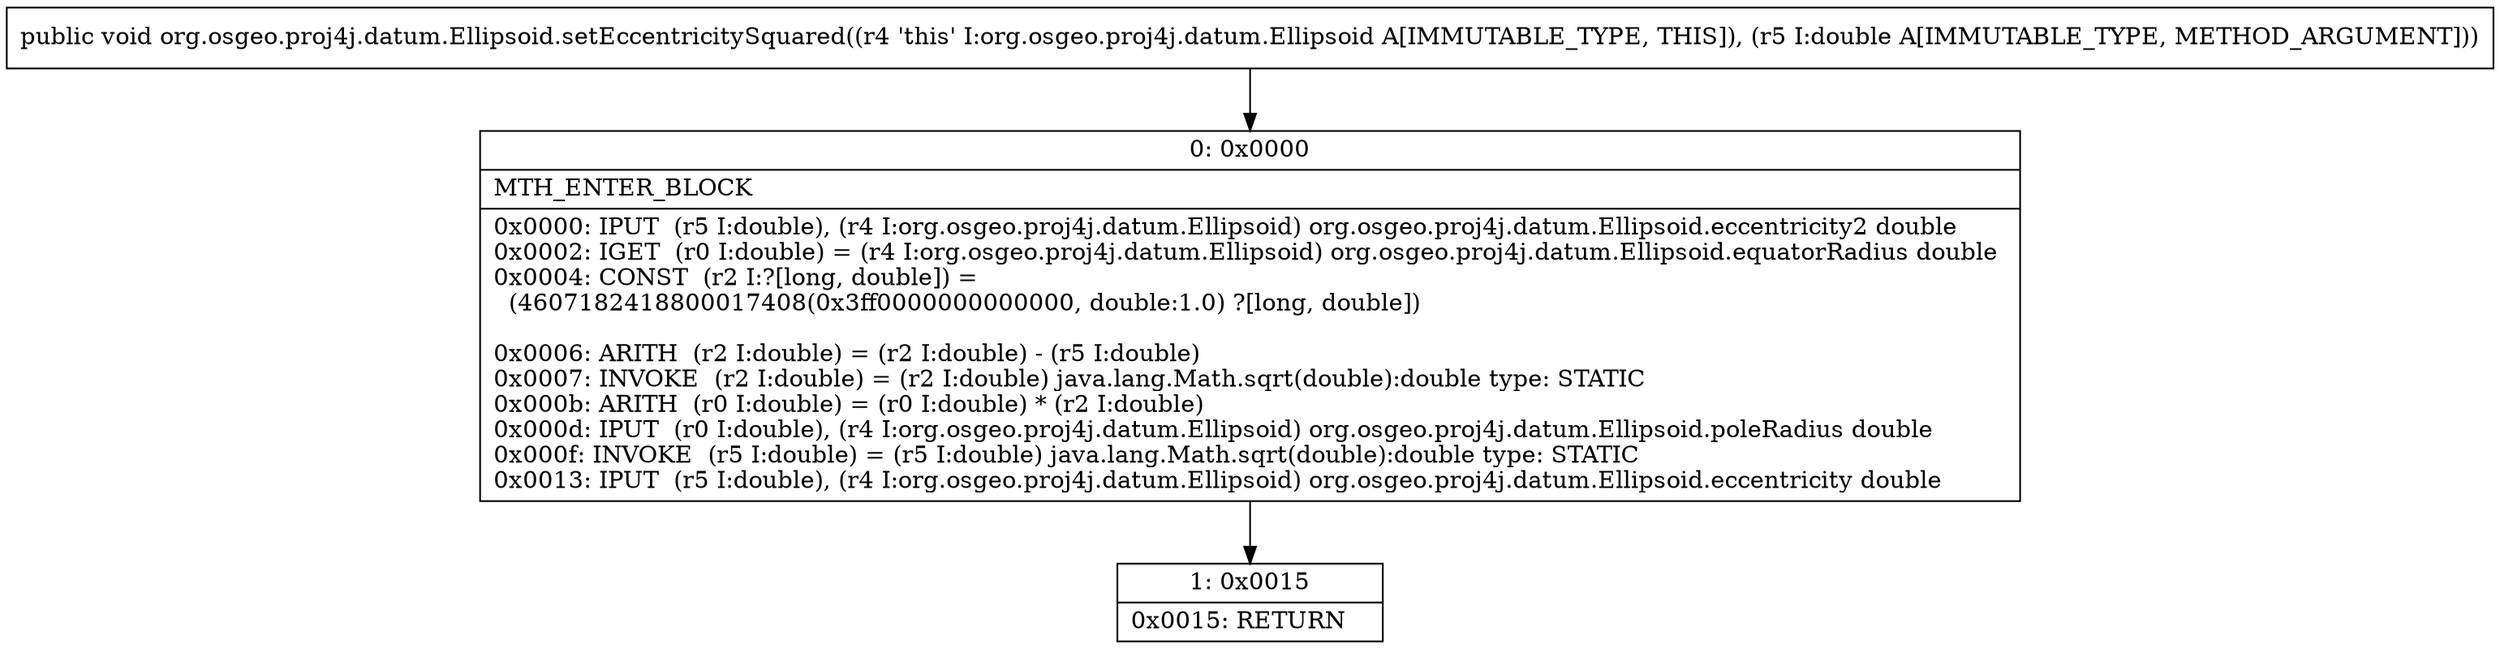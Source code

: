 digraph "CFG fororg.osgeo.proj4j.datum.Ellipsoid.setEccentricitySquared(D)V" {
Node_0 [shape=record,label="{0\:\ 0x0000|MTH_ENTER_BLOCK\l|0x0000: IPUT  (r5 I:double), (r4 I:org.osgeo.proj4j.datum.Ellipsoid) org.osgeo.proj4j.datum.Ellipsoid.eccentricity2 double \l0x0002: IGET  (r0 I:double) = (r4 I:org.osgeo.proj4j.datum.Ellipsoid) org.osgeo.proj4j.datum.Ellipsoid.equatorRadius double \l0x0004: CONST  (r2 I:?[long, double]) = \l  (4607182418800017408(0x3ff0000000000000, double:1.0) ?[long, double])\l \l0x0006: ARITH  (r2 I:double) = (r2 I:double) \- (r5 I:double) \l0x0007: INVOKE  (r2 I:double) = (r2 I:double) java.lang.Math.sqrt(double):double type: STATIC \l0x000b: ARITH  (r0 I:double) = (r0 I:double) * (r2 I:double) \l0x000d: IPUT  (r0 I:double), (r4 I:org.osgeo.proj4j.datum.Ellipsoid) org.osgeo.proj4j.datum.Ellipsoid.poleRadius double \l0x000f: INVOKE  (r5 I:double) = (r5 I:double) java.lang.Math.sqrt(double):double type: STATIC \l0x0013: IPUT  (r5 I:double), (r4 I:org.osgeo.proj4j.datum.Ellipsoid) org.osgeo.proj4j.datum.Ellipsoid.eccentricity double \l}"];
Node_1 [shape=record,label="{1\:\ 0x0015|0x0015: RETURN   \l}"];
MethodNode[shape=record,label="{public void org.osgeo.proj4j.datum.Ellipsoid.setEccentricitySquared((r4 'this' I:org.osgeo.proj4j.datum.Ellipsoid A[IMMUTABLE_TYPE, THIS]), (r5 I:double A[IMMUTABLE_TYPE, METHOD_ARGUMENT])) }"];
MethodNode -> Node_0;
Node_0 -> Node_1;
}

